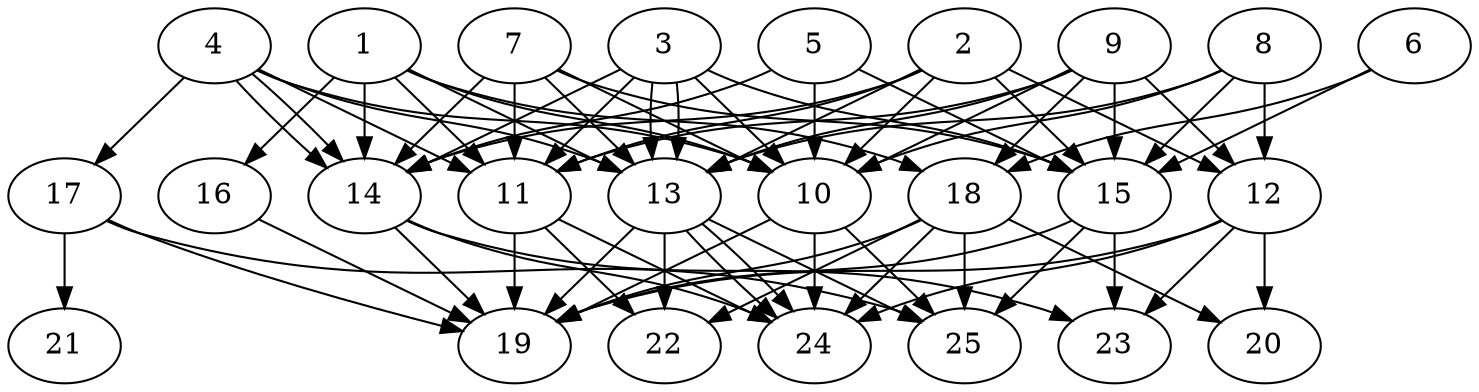 // DAG automatically generated by daggen at Thu Oct  3 14:00:39 2019
// ./daggen --dot -n 25 --ccr 0.5 --fat 0.7 --regular 0.9 --density 0.9 --mindata 5242880 --maxdata 52428800 
digraph G {
  1 [size="57454592", alpha="0.12", expect_size="28727296"] 
  1 -> 10 [size ="28727296"]
  1 -> 11 [size ="28727296"]
  1 -> 13 [size ="28727296"]
  1 -> 14 [size ="28727296"]
  1 -> 16 [size ="28727296"]
  1 -> 18 [size ="28727296"]
  2 [size="22601728", alpha="0.08", expect_size="11300864"] 
  2 -> 10 [size ="11300864"]
  2 -> 11 [size ="11300864"]
  2 -> 12 [size ="11300864"]
  2 -> 13 [size ="11300864"]
  2 -> 14 [size ="11300864"]
  2 -> 15 [size ="11300864"]
  3 [size="88088576", alpha="0.05", expect_size="44044288"] 
  3 -> 10 [size ="44044288"]
  3 -> 11 [size ="44044288"]
  3 -> 13 [size ="44044288"]
  3 -> 13 [size ="44044288"]
  3 -> 14 [size ="44044288"]
  3 -> 15 [size ="44044288"]
  4 [size="83572736", alpha="0.06", expect_size="41786368"] 
  4 -> 10 [size ="41786368"]
  4 -> 11 [size ="41786368"]
  4 -> 13 [size ="41786368"]
  4 -> 14 [size ="41786368"]
  4 -> 14 [size ="41786368"]
  4 -> 17 [size ="41786368"]
  5 [size="22173696", alpha="0.16", expect_size="11086848"] 
  5 -> 10 [size ="11086848"]
  5 -> 14 [size ="11086848"]
  5 -> 15 [size ="11086848"]
  6 [size="71395328", alpha="0.09", expect_size="35697664"] 
  6 -> 15 [size ="35697664"]
  6 -> 18 [size ="35697664"]
  7 [size="11808768", alpha="0.01", expect_size="5904384"] 
  7 -> 10 [size ="5904384"]
  7 -> 11 [size ="5904384"]
  7 -> 13 [size ="5904384"]
  7 -> 14 [size ="5904384"]
  7 -> 15 [size ="5904384"]
  8 [size="57917440", alpha="0.13", expect_size="28958720"] 
  8 -> 10 [size ="28958720"]
  8 -> 12 [size ="28958720"]
  8 -> 13 [size ="28958720"]
  8 -> 15 [size ="28958720"]
  9 [size="97038336", alpha="0.20", expect_size="48519168"] 
  9 -> 10 [size ="48519168"]
  9 -> 11 [size ="48519168"]
  9 -> 12 [size ="48519168"]
  9 -> 13 [size ="48519168"]
  9 -> 15 [size ="48519168"]
  9 -> 18 [size ="48519168"]
  10 [size="95623168", alpha="0.12", expect_size="47811584"] 
  10 -> 19 [size ="47811584"]
  10 -> 24 [size ="47811584"]
  10 -> 25 [size ="47811584"]
  11 [size="32583680", alpha="0.04", expect_size="16291840"] 
  11 -> 19 [size ="16291840"]
  11 -> 22 [size ="16291840"]
  11 -> 24 [size ="16291840"]
  12 [size="89432064", alpha="0.03", expect_size="44716032"] 
  12 -> 19 [size ="44716032"]
  12 -> 20 [size ="44716032"]
  12 -> 23 [size ="44716032"]
  12 -> 24 [size ="44716032"]
  13 [size="33538048", alpha="0.17", expect_size="16769024"] 
  13 -> 19 [size ="16769024"]
  13 -> 22 [size ="16769024"]
  13 -> 24 [size ="16769024"]
  13 -> 24 [size ="16769024"]
  13 -> 25 [size ="16769024"]
  14 [size="58834944", alpha="0.13", expect_size="29417472"] 
  14 -> 19 [size ="29417472"]
  14 -> 23 [size ="29417472"]
  14 -> 24 [size ="29417472"]
  15 [size="86642688", alpha="0.13", expect_size="43321344"] 
  15 -> 19 [size ="43321344"]
  15 -> 23 [size ="43321344"]
  15 -> 25 [size ="43321344"]
  16 [size="68214784", alpha="0.03", expect_size="34107392"] 
  16 -> 19 [size ="34107392"]
  17 [size="17152000", alpha="0.00", expect_size="8576000"] 
  17 -> 19 [size ="8576000"]
  17 -> 21 [size ="8576000"]
  17 -> 25 [size ="8576000"]
  18 [size="23789568", alpha="0.14", expect_size="11894784"] 
  18 -> 19 [size ="11894784"]
  18 -> 20 [size ="11894784"]
  18 -> 22 [size ="11894784"]
  18 -> 24 [size ="11894784"]
  18 -> 25 [size ="11894784"]
  19 [size="85854208", alpha="0.10", expect_size="42927104"] 
  20 [size="83798016", alpha="0.16", expect_size="41899008"] 
  21 [size="44296192", alpha="0.13", expect_size="22148096"] 
  22 [size="63739904", alpha="0.12", expect_size="31869952"] 
  23 [size="79894528", alpha="0.08", expect_size="39947264"] 
  24 [size="65452032", alpha="0.19", expect_size="32726016"] 
  25 [size="33099776", alpha="0.13", expect_size="16549888"] 
}
